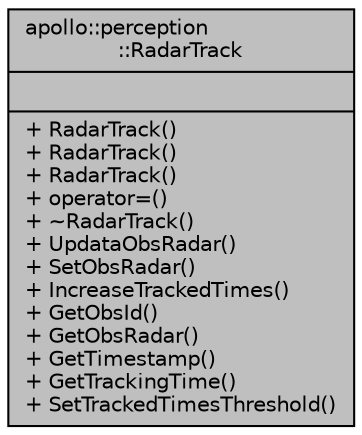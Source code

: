 digraph "apollo::perception::RadarTrack"
{
  edge [fontname="Helvetica",fontsize="10",labelfontname="Helvetica",labelfontsize="10"];
  node [fontname="Helvetica",fontsize="10",shape=record];
  Node1 [label="{apollo::perception\l::RadarTrack\n||+ RadarTrack()\l+ RadarTrack()\l+ RadarTrack()\l+ operator=()\l+ ~RadarTrack()\l+ UpdataObsRadar()\l+ SetObsRadar()\l+ IncreaseTrackedTimes()\l+ GetObsId()\l+ GetObsRadar()\l+ GetTimestamp()\l+ GetTrackingTime()\l+ SetTrackedTimesThreshold()\l}",height=0.2,width=0.4,color="black", fillcolor="grey75", style="filled" fontcolor="black"];
}
